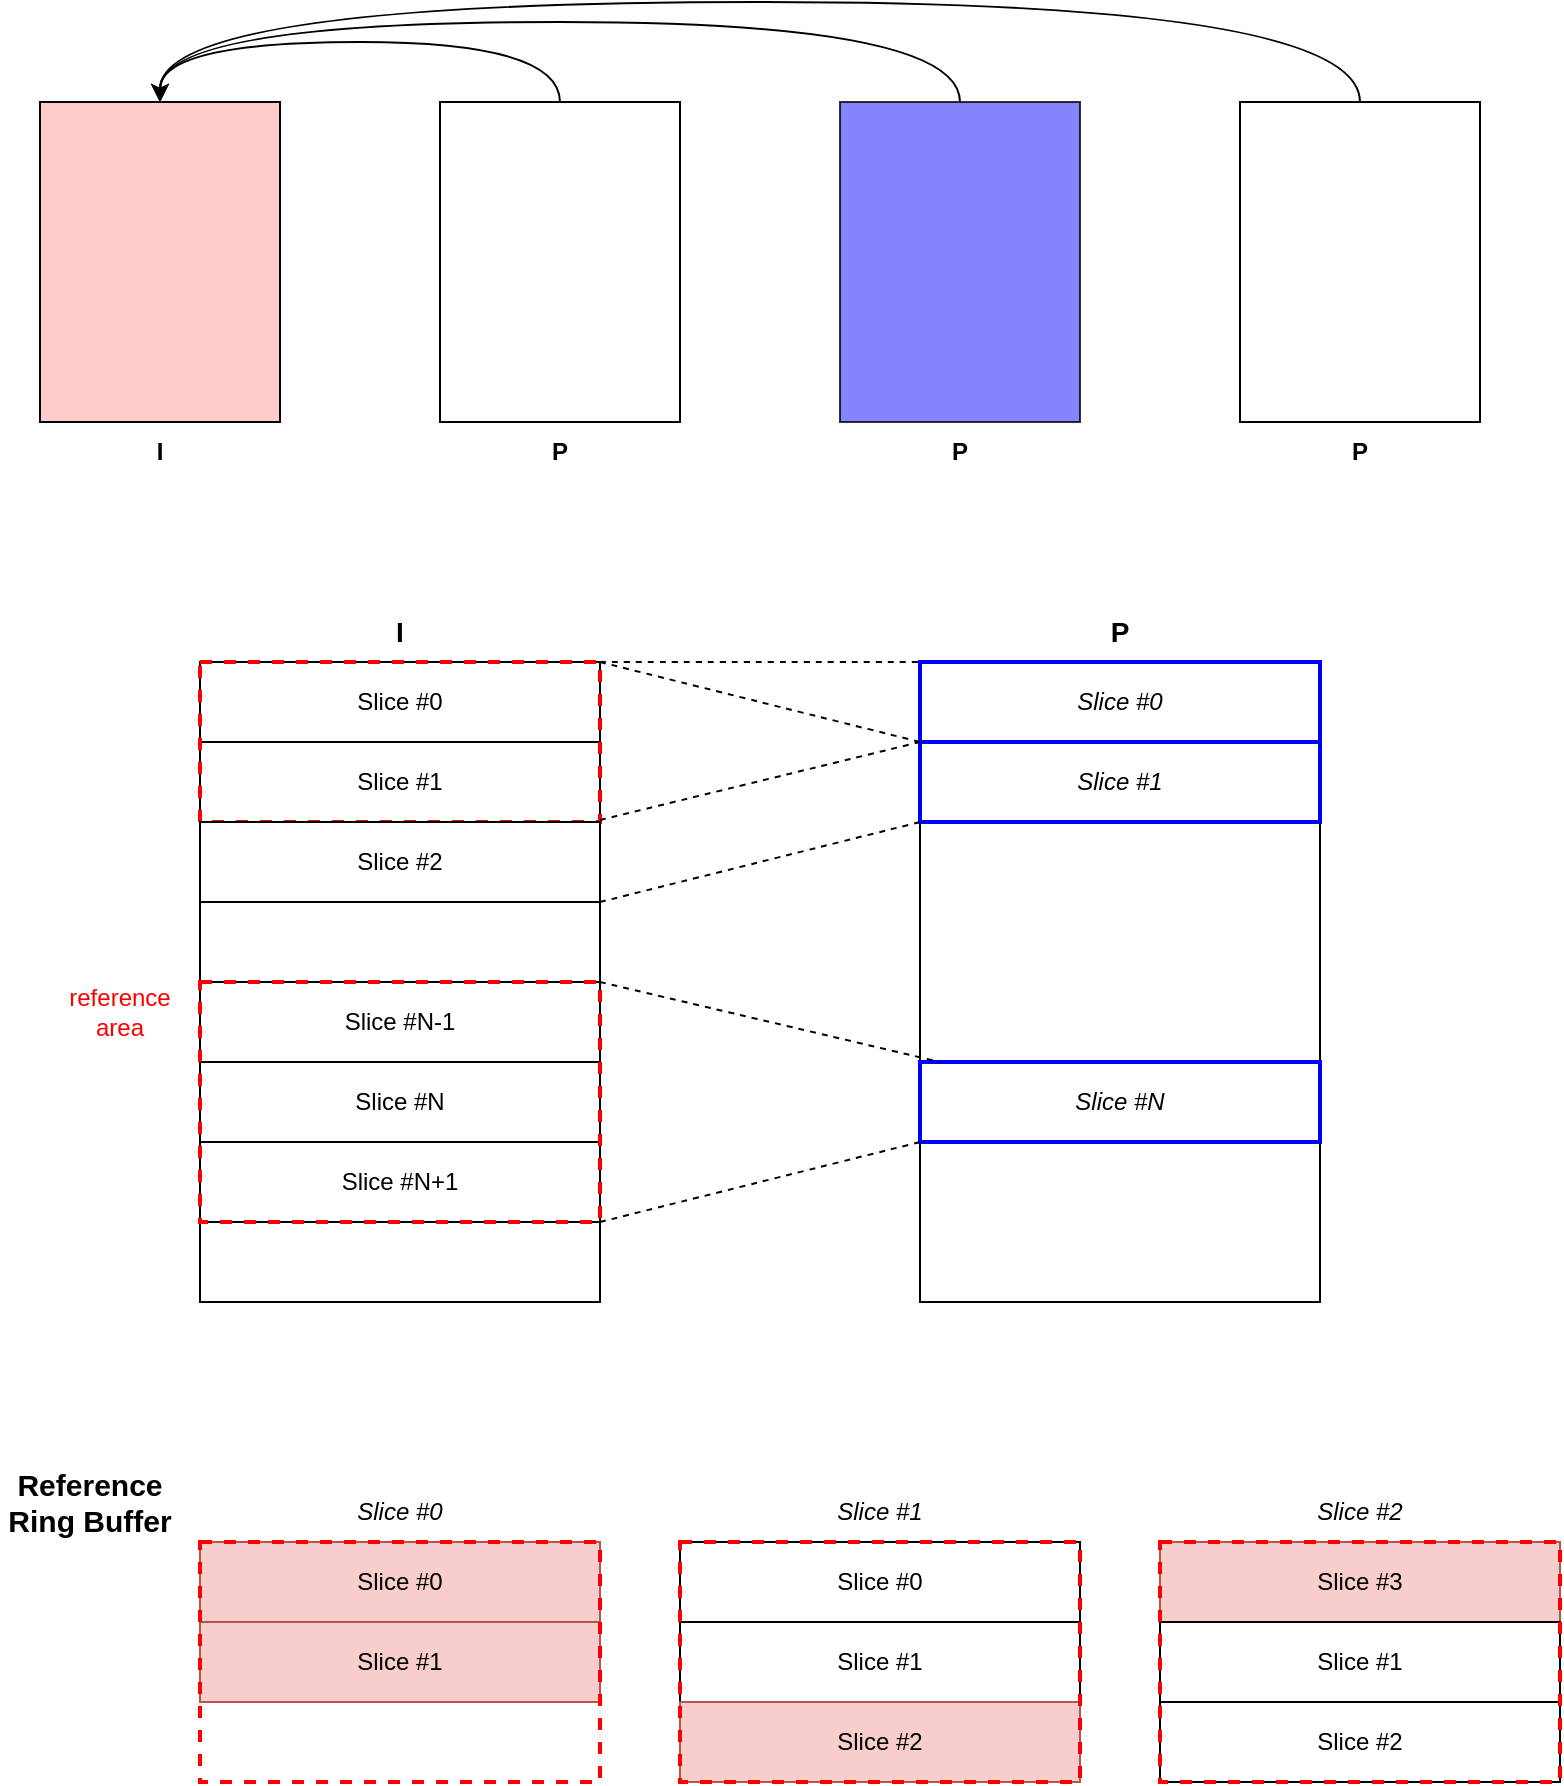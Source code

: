 <mxfile version="24.5.4" type="github">
  <diagram name="第 1 页" id="445EGbtGXn1tnQxHmSBl">
    <mxGraphModel dx="818" dy="524" grid="1" gridSize="10" guides="1" tooltips="1" connect="1" arrows="1" fold="1" page="1" pageScale="1" pageWidth="827" pageHeight="1169" math="0" shadow="0">
      <root>
        <mxCell id="0" />
        <mxCell id="1" parent="0" />
        <mxCell id="7CmXYqRo1X87USbbs1KW-2" value="" style="rounded=0;whiteSpace=wrap;html=1;fillColor=#FFCCCC;" vertex="1" parent="1">
          <mxGeometry x="40" y="80" width="120" height="160" as="geometry" />
        </mxCell>
        <mxCell id="7CmXYqRo1X87USbbs1KW-9" style="edgeStyle=orthogonalEdgeStyle;curved=1;rounded=0;orthogonalLoop=1;jettySize=auto;html=1;exitX=0.5;exitY=0;exitDx=0;exitDy=0;entryX=0.5;entryY=0;entryDx=0;entryDy=0;" edge="1" parent="1" source="7CmXYqRo1X87USbbs1KW-3" target="7CmXYqRo1X87USbbs1KW-2">
          <mxGeometry relative="1" as="geometry">
            <Array as="points">
              <mxPoint x="300" y="50" />
              <mxPoint x="100" y="50" />
            </Array>
          </mxGeometry>
        </mxCell>
        <mxCell id="7CmXYqRo1X87USbbs1KW-3" value="" style="rounded=0;whiteSpace=wrap;html=1;" vertex="1" parent="1">
          <mxGeometry x="240" y="80" width="120" height="160" as="geometry" />
        </mxCell>
        <mxCell id="7CmXYqRo1X87USbbs1KW-4" value="" style="rounded=0;whiteSpace=wrap;html=1;fontStyle=1;fillColor=#6666FF;opacity=80;" vertex="1" parent="1">
          <mxGeometry x="440" y="80" width="120" height="160" as="geometry" />
        </mxCell>
        <mxCell id="7CmXYqRo1X87USbbs1KW-5" value="" style="rounded=0;whiteSpace=wrap;html=1;fontStyle=1" vertex="1" parent="1">
          <mxGeometry x="640" y="80" width="120" height="160" as="geometry" />
        </mxCell>
        <mxCell id="7CmXYqRo1X87USbbs1KW-10" style="edgeStyle=orthogonalEdgeStyle;curved=1;rounded=0;orthogonalLoop=1;jettySize=auto;html=1;exitX=0.5;exitY=0;exitDx=0;exitDy=0;entryX=0.5;entryY=0;entryDx=0;entryDy=0;" edge="1" parent="1" source="7CmXYqRo1X87USbbs1KW-4" target="7CmXYqRo1X87USbbs1KW-2">
          <mxGeometry relative="1" as="geometry">
            <mxPoint x="500" y="80" as="sourcePoint" />
            <mxPoint x="300" y="80" as="targetPoint" />
            <Array as="points">
              <mxPoint x="500" y="40" />
              <mxPoint x="100" y="40" />
            </Array>
          </mxGeometry>
        </mxCell>
        <mxCell id="7CmXYqRo1X87USbbs1KW-11" style="edgeStyle=orthogonalEdgeStyle;curved=1;rounded=0;orthogonalLoop=1;jettySize=auto;html=1;exitX=0.5;exitY=0;exitDx=0;exitDy=0;entryX=0.5;entryY=0;entryDx=0;entryDy=0;" edge="1" parent="1" source="7CmXYqRo1X87USbbs1KW-5" target="7CmXYqRo1X87USbbs1KW-2">
          <mxGeometry relative="1" as="geometry">
            <mxPoint x="510" y="90" as="sourcePoint" />
            <mxPoint x="110" y="90" as="targetPoint" />
            <Array as="points">
              <mxPoint x="700" y="30" />
              <mxPoint x="100" y="30" />
            </Array>
          </mxGeometry>
        </mxCell>
        <mxCell id="7CmXYqRo1X87USbbs1KW-12" value="I" style="text;html=1;align=center;verticalAlign=middle;whiteSpace=wrap;rounded=0;fontStyle=1;fontSize=12;" vertex="1" parent="1">
          <mxGeometry x="70" y="240" width="60" height="30" as="geometry" />
        </mxCell>
        <mxCell id="7CmXYqRo1X87USbbs1KW-13" value="P" style="text;html=1;align=center;verticalAlign=middle;whiteSpace=wrap;rounded=0;fontStyle=1;fontSize=12;" vertex="1" parent="1">
          <mxGeometry x="270" y="240" width="60" height="30" as="geometry" />
        </mxCell>
        <mxCell id="7CmXYqRo1X87USbbs1KW-14" value="P" style="text;html=1;align=center;verticalAlign=middle;whiteSpace=wrap;rounded=0;fontStyle=1;fontSize=12;" vertex="1" parent="1">
          <mxGeometry x="470" y="240" width="60" height="30" as="geometry" />
        </mxCell>
        <mxCell id="7CmXYqRo1X87USbbs1KW-15" value="P" style="text;html=1;align=center;verticalAlign=middle;whiteSpace=wrap;rounded=0;fontStyle=1;fontSize=12;" vertex="1" parent="1">
          <mxGeometry x="670" y="240" width="60" height="30" as="geometry" />
        </mxCell>
        <mxCell id="7CmXYqRo1X87USbbs1KW-16" value="" style="rounded=0;whiteSpace=wrap;html=1;" vertex="1" parent="1">
          <mxGeometry x="120" y="360" width="200" height="320" as="geometry" />
        </mxCell>
        <mxCell id="7CmXYqRo1X87USbbs1KW-17" value="" style="rounded=0;whiteSpace=wrap;html=1;" vertex="1" parent="1">
          <mxGeometry x="480" y="360" width="200" height="320" as="geometry" />
        </mxCell>
        <mxCell id="7CmXYqRo1X87USbbs1KW-18" value="Slice #N" style="rounded=0;whiteSpace=wrap;html=1;" vertex="1" parent="1">
          <mxGeometry x="120" y="560" width="200" height="40" as="geometry" />
        </mxCell>
        <mxCell id="7CmXYqRo1X87USbbs1KW-19" value="Slice #N" style="rounded=0;whiteSpace=wrap;html=1;strokeColor=#0000FF;strokeWidth=2;fontStyle=2" vertex="1" parent="1">
          <mxGeometry x="480" y="560" width="200" height="40" as="geometry" />
        </mxCell>
        <mxCell id="7CmXYqRo1X87USbbs1KW-20" value="Slice #N-1" style="rounded=0;whiteSpace=wrap;html=1;" vertex="1" parent="1">
          <mxGeometry x="120" y="520" width="200" height="40" as="geometry" />
        </mxCell>
        <mxCell id="7CmXYqRo1X87USbbs1KW-21" value="Slice #N+1" style="rounded=0;whiteSpace=wrap;html=1;" vertex="1" parent="1">
          <mxGeometry x="120" y="600" width="200" height="40" as="geometry" />
        </mxCell>
        <mxCell id="7CmXYqRo1X87USbbs1KW-22" value="P" style="text;html=1;align=center;verticalAlign=middle;whiteSpace=wrap;rounded=0;fontSize=14;fontStyle=1" vertex="1" parent="1">
          <mxGeometry x="550" y="330" width="60" height="30" as="geometry" />
        </mxCell>
        <mxCell id="7CmXYqRo1X87USbbs1KW-23" value="I" style="text;html=1;align=center;verticalAlign=middle;whiteSpace=wrap;rounded=0;fontSize=14;fontStyle=1" vertex="1" parent="1">
          <mxGeometry x="190" y="330" width="60" height="30" as="geometry" />
        </mxCell>
        <mxCell id="7CmXYqRo1X87USbbs1KW-24" value="" style="rounded=0;whiteSpace=wrap;html=1;dashed=1;strokeColor=#FF0000;strokeWidth=2;fillColor=none;" vertex="1" parent="1">
          <mxGeometry x="120" y="520" width="200" height="120" as="geometry" />
        </mxCell>
        <mxCell id="7CmXYqRo1X87USbbs1KW-26" value="reference area" style="text;html=1;align=center;verticalAlign=middle;whiteSpace=wrap;rounded=0;fontColor=#FF0000;" vertex="1" parent="1">
          <mxGeometry x="50" y="520" width="60" height="30" as="geometry" />
        </mxCell>
        <mxCell id="7CmXYqRo1X87USbbs1KW-27" value="Slice #0" style="rounded=0;whiteSpace=wrap;html=1;strokeColor=#0000FF;strokeWidth=2;fontStyle=2" vertex="1" parent="1">
          <mxGeometry x="480" y="360" width="200" height="40" as="geometry" />
        </mxCell>
        <mxCell id="7CmXYqRo1X87USbbs1KW-30" value="Slice #0" style="rounded=0;whiteSpace=wrap;html=1;" vertex="1" parent="1">
          <mxGeometry x="120" y="360" width="200" height="40" as="geometry" />
        </mxCell>
        <mxCell id="7CmXYqRo1X87USbbs1KW-31" value="Slice #1" style="rounded=0;whiteSpace=wrap;html=1;" vertex="1" parent="1">
          <mxGeometry x="120" y="400" width="200" height="40" as="geometry" />
        </mxCell>
        <mxCell id="7CmXYqRo1X87USbbs1KW-28" value="" style="rounded=0;whiteSpace=wrap;html=1;dashed=1;strokeColor=#FF0000;strokeWidth=2;fillColor=none;" vertex="1" parent="1">
          <mxGeometry x="120" y="360" width="200" height="80" as="geometry" />
        </mxCell>
        <mxCell id="7CmXYqRo1X87USbbs1KW-32" value="Slice #1" style="rounded=0;whiteSpace=wrap;html=1;strokeColor=#0000FF;strokeWidth=2;fontStyle=2" vertex="1" parent="1">
          <mxGeometry x="480" y="400" width="200" height="40" as="geometry" />
        </mxCell>
        <mxCell id="7CmXYqRo1X87USbbs1KW-33" value="Slice #2" style="rounded=0;whiteSpace=wrap;html=1;" vertex="1" parent="1">
          <mxGeometry x="120" y="440" width="200" height="40" as="geometry" />
        </mxCell>
        <mxCell id="7CmXYqRo1X87USbbs1KW-34" value="" style="endArrow=none;dashed=1;html=1;rounded=0;curved=1;entryX=0;entryY=0;entryDx=0;entryDy=0;" edge="1" parent="1" target="7CmXYqRo1X87USbbs1KW-27">
          <mxGeometry width="50" height="50" relative="1" as="geometry">
            <mxPoint x="320" y="360" as="sourcePoint" />
            <mxPoint x="370" y="310" as="targetPoint" />
          </mxGeometry>
        </mxCell>
        <mxCell id="7CmXYqRo1X87USbbs1KW-35" value="" style="endArrow=none;dashed=1;html=1;rounded=0;curved=1;entryX=0;entryY=0;entryDx=0;entryDy=0;" edge="1" parent="1" target="7CmXYqRo1X87USbbs1KW-32">
          <mxGeometry width="50" height="50" relative="1" as="geometry">
            <mxPoint x="320" y="439" as="sourcePoint" />
            <mxPoint x="480" y="439" as="targetPoint" />
          </mxGeometry>
        </mxCell>
        <mxCell id="7CmXYqRo1X87USbbs1KW-36" value="" style="endArrow=none;dashed=1;html=1;rounded=0;curved=1;entryX=0;entryY=1;entryDx=0;entryDy=0;" edge="1" parent="1" target="7CmXYqRo1X87USbbs1KW-27">
          <mxGeometry width="50" height="50" relative="1" as="geometry">
            <mxPoint x="320" y="360" as="sourcePoint" />
            <mxPoint x="480" y="360" as="targetPoint" />
          </mxGeometry>
        </mxCell>
        <mxCell id="7CmXYqRo1X87USbbs1KW-37" value="" style="endArrow=none;dashed=1;html=1;rounded=0;curved=1;entryX=0;entryY=1;entryDx=0;entryDy=0;exitX=1;exitY=1;exitDx=0;exitDy=0;" edge="1" parent="1" source="7CmXYqRo1X87USbbs1KW-33" target="7CmXYqRo1X87USbbs1KW-32">
          <mxGeometry width="50" height="50" relative="1" as="geometry">
            <mxPoint x="330" y="370" as="sourcePoint" />
            <mxPoint x="490" y="410" as="targetPoint" />
          </mxGeometry>
        </mxCell>
        <mxCell id="7CmXYqRo1X87USbbs1KW-38" value="" style="endArrow=none;dashed=1;html=1;rounded=0;curved=1;exitX=1;exitY=0;exitDx=0;exitDy=0;" edge="1" parent="1" source="7CmXYqRo1X87USbbs1KW-24">
          <mxGeometry width="50" height="50" relative="1" as="geometry">
            <mxPoint x="320" y="520" as="sourcePoint" />
            <mxPoint x="490" y="560" as="targetPoint" />
          </mxGeometry>
        </mxCell>
        <mxCell id="7CmXYqRo1X87USbbs1KW-39" value="" style="endArrow=none;dashed=1;html=1;rounded=0;curved=1;exitX=1;exitY=1;exitDx=0;exitDy=0;entryX=0;entryY=1;entryDx=0;entryDy=0;" edge="1" parent="1" source="7CmXYqRo1X87USbbs1KW-24" target="7CmXYqRo1X87USbbs1KW-19">
          <mxGeometry width="50" height="50" relative="1" as="geometry">
            <mxPoint x="320" y="640" as="sourcePoint" />
            <mxPoint x="480" y="600" as="targetPoint" />
          </mxGeometry>
        </mxCell>
        <mxCell id="7CmXYqRo1X87USbbs1KW-40" value="Slice #0" style="rounded=0;whiteSpace=wrap;html=1;fillColor=#f8cecc;strokeColor=#b85450;" vertex="1" parent="1">
          <mxGeometry x="120" y="800" width="200" height="40" as="geometry" />
        </mxCell>
        <mxCell id="7CmXYqRo1X87USbbs1KW-41" value="Slice #1" style="rounded=0;whiteSpace=wrap;html=1;fillColor=#f8cecc;strokeColor=#b85450;" vertex="1" parent="1">
          <mxGeometry x="120" y="840" width="200" height="40" as="geometry" />
        </mxCell>
        <mxCell id="7CmXYqRo1X87USbbs1KW-42" value="" style="rounded=0;whiteSpace=wrap;html=1;dashed=1;strokeColor=#FF0000;strokeWidth=2;fillColor=none;" vertex="1" parent="1">
          <mxGeometry x="120" y="800" width="200" height="120" as="geometry" />
        </mxCell>
        <mxCell id="7CmXYqRo1X87USbbs1KW-44" value="Slice #0" style="rounded=0;whiteSpace=wrap;html=1;" vertex="1" parent="1">
          <mxGeometry x="360" y="800" width="200" height="40" as="geometry" />
        </mxCell>
        <mxCell id="7CmXYqRo1X87USbbs1KW-45" value="Slice #1" style="rounded=0;whiteSpace=wrap;html=1;" vertex="1" parent="1">
          <mxGeometry x="360" y="840" width="200" height="40" as="geometry" />
        </mxCell>
        <mxCell id="7CmXYqRo1X87USbbs1KW-47" value="Slice #2" style="rounded=0;whiteSpace=wrap;html=1;fillColor=#f8cecc;strokeColor=#b85450;" vertex="1" parent="1">
          <mxGeometry x="360" y="880" width="200" height="40" as="geometry" />
        </mxCell>
        <mxCell id="7CmXYqRo1X87USbbs1KW-46" value="" style="rounded=0;whiteSpace=wrap;html=1;dashed=1;strokeColor=#FF0000;strokeWidth=2;fillColor=none;" vertex="1" parent="1">
          <mxGeometry x="360" y="800" width="200" height="120" as="geometry" />
        </mxCell>
        <mxCell id="7CmXYqRo1X87USbbs1KW-48" value="Slice #3" style="rounded=0;whiteSpace=wrap;html=1;fillColor=#f8cecc;strokeColor=#b85450;" vertex="1" parent="1">
          <mxGeometry x="600" y="800" width="200" height="40" as="geometry" />
        </mxCell>
        <mxCell id="7CmXYqRo1X87USbbs1KW-49" value="Slice #1" style="rounded=0;whiteSpace=wrap;html=1;" vertex="1" parent="1">
          <mxGeometry x="600" y="840" width="200" height="40" as="geometry" />
        </mxCell>
        <mxCell id="7CmXYqRo1X87USbbs1KW-50" value="Slice #2" style="rounded=0;whiteSpace=wrap;html=1;" vertex="1" parent="1">
          <mxGeometry x="600" y="880" width="200" height="40" as="geometry" />
        </mxCell>
        <mxCell id="7CmXYqRo1X87USbbs1KW-51" value="" style="rounded=0;whiteSpace=wrap;html=1;dashed=1;strokeColor=#FF0000;strokeWidth=2;fillColor=none;" vertex="1" parent="1">
          <mxGeometry x="600" y="800" width="200" height="120" as="geometry" />
        </mxCell>
        <mxCell id="7CmXYqRo1X87USbbs1KW-52" value="Reference&lt;br style=&quot;font-size: 15px;&quot;&gt;Ring Buffer" style="text;html=1;align=center;verticalAlign=middle;whiteSpace=wrap;rounded=0;fontSize=15;fontStyle=1" vertex="1" parent="1">
          <mxGeometry x="20" y="760" width="90" height="40" as="geometry" />
        </mxCell>
        <mxCell id="7CmXYqRo1X87USbbs1KW-53" value="Slice #0" style="text;html=1;align=center;verticalAlign=middle;whiteSpace=wrap;rounded=0;fontStyle=2" vertex="1" parent="1">
          <mxGeometry x="190" y="770" width="60" height="30" as="geometry" />
        </mxCell>
        <mxCell id="7CmXYqRo1X87USbbs1KW-54" value="Slice #1" style="text;html=1;align=center;verticalAlign=middle;whiteSpace=wrap;rounded=0;fontStyle=2" vertex="1" parent="1">
          <mxGeometry x="430" y="770" width="60" height="30" as="geometry" />
        </mxCell>
        <mxCell id="7CmXYqRo1X87USbbs1KW-55" value="Slice #2" style="text;html=1;align=center;verticalAlign=middle;whiteSpace=wrap;rounded=0;fontStyle=2" vertex="1" parent="1">
          <mxGeometry x="670" y="770" width="60" height="30" as="geometry" />
        </mxCell>
      </root>
    </mxGraphModel>
  </diagram>
</mxfile>
